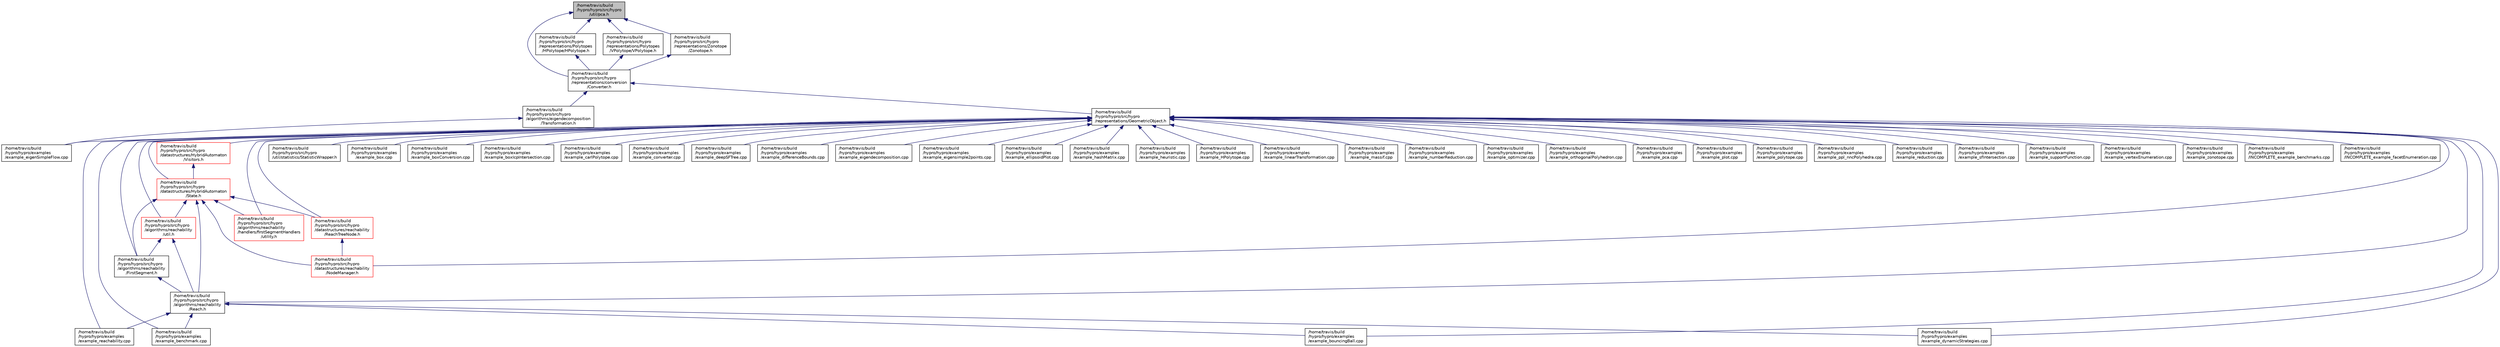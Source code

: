 digraph "/home/travis/build/hypro/hypro/src/hypro/util/pca.h"
{
  edge [fontname="Helvetica",fontsize="10",labelfontname="Helvetica",labelfontsize="10"];
  node [fontname="Helvetica",fontsize="10",shape=record];
  Node1 [label="/home/travis/build\l/hypro/hypro/src/hypro\l/util/pca.h",height=0.2,width=0.4,color="black", fillcolor="grey75", style="filled" fontcolor="black"];
  Node1 -> Node2 [dir="back",color="midnightblue",fontsize="10",style="solid",fontname="Helvetica"];
  Node2 [label="/home/travis/build\l/hypro/hypro/src/hypro\l/representations/Polytopes\l/HPolytope/HPolytope.h",height=0.2,width=0.4,color="black", fillcolor="white", style="filled",URL="$HPolytope_8h_source.html"];
  Node2 -> Node3 [dir="back",color="midnightblue",fontsize="10",style="solid",fontname="Helvetica"];
  Node3 [label="/home/travis/build\l/hypro/hypro/src/hypro\l/representations/conversion\l/Converter.h",height=0.2,width=0.4,color="black", fillcolor="white", style="filled",URL="$Converter_8h_source.html"];
  Node3 -> Node4 [dir="back",color="midnightblue",fontsize="10",style="solid",fontname="Helvetica"];
  Node4 [label="/home/travis/build\l/hypro/hypro/src/hypro\l/algorithms/eigendecomposition\l/Transformation.h",height=0.2,width=0.4,color="black", fillcolor="white", style="filled",URL="$Transformation_8h.html"];
  Node4 -> Node5 [dir="back",color="midnightblue",fontsize="10",style="solid",fontname="Helvetica"];
  Node5 [label="/home/travis/build\l/hypro/hypro/examples\l/example_eigenSimpleFlow.cpp",height=0.2,width=0.4,color="black", fillcolor="white", style="filled",URL="$example__eigenSimpleFlow_8cpp_source.html"];
  Node3 -> Node6 [dir="back",color="midnightblue",fontsize="10",style="solid",fontname="Helvetica"];
  Node6 [label="/home/travis/build\l/hypro/hypro/src/hypro\l/representations/GeometricObject.h",height=0.2,width=0.4,color="black", fillcolor="white", style="filled",URL="$GeometricObject_8h.html"];
  Node6 -> Node7 [dir="back",color="midnightblue",fontsize="10",style="solid",fontname="Helvetica"];
  Node7 [label="/home/travis/build\l/hypro/hypro/src/hypro\l/datastructures/HybridAutomaton\l/Visitors.h",height=0.2,width=0.4,color="red", fillcolor="white", style="filled",URL="$Visitors_8h_source.html"];
  Node7 -> Node8 [dir="back",color="midnightblue",fontsize="10",style="solid",fontname="Helvetica"];
  Node8 [label="/home/travis/build\l/hypro/hypro/src/hypro\l/datastructures/HybridAutomaton\l/State.h",height=0.2,width=0.4,color="red", fillcolor="white", style="filled",URL="$State_8h_source.html"];
  Node8 -> Node9 [dir="back",color="midnightblue",fontsize="10",style="solid",fontname="Helvetica"];
  Node9 [label="/home/travis/build\l/hypro/hypro/src/hypro\l/algorithms/reachability\l/handlers/firstSegmentHandlers\l/utility.h",height=0.2,width=0.4,color="red", fillcolor="white", style="filled",URL="$utility_8h_source.html"];
  Node8 -> Node10 [dir="back",color="midnightblue",fontsize="10",style="solid",fontname="Helvetica"];
  Node10 [label="/home/travis/build\l/hypro/hypro/src/hypro\l/algorithms/reachability\l/util.h",height=0.2,width=0.4,color="red", fillcolor="white", style="filled",URL="$algorithms_2reachability_2util_8h_source.html"];
  Node10 -> Node11 [dir="back",color="midnightblue",fontsize="10",style="solid",fontname="Helvetica"];
  Node11 [label="/home/travis/build\l/hypro/hypro/src/hypro\l/algorithms/reachability\l/FirstSegment.h",height=0.2,width=0.4,color="black", fillcolor="white", style="filled",URL="$FirstSegment_8h_source.html"];
  Node11 -> Node12 [dir="back",color="midnightblue",fontsize="10",style="solid",fontname="Helvetica"];
  Node12 [label="/home/travis/build\l/hypro/hypro/src/hypro\l/algorithms/reachability\l/Reach.h",height=0.2,width=0.4,color="black", fillcolor="white", style="filled",URL="$Reach_8h.html"];
  Node12 -> Node13 [dir="back",color="midnightblue",fontsize="10",style="solid",fontname="Helvetica"];
  Node13 [label="/home/travis/build\l/hypro/hypro/examples\l/example_benchmark.cpp",height=0.2,width=0.4,color="black", fillcolor="white", style="filled",URL="$example__benchmark_8cpp_source.html"];
  Node12 -> Node14 [dir="back",color="midnightblue",fontsize="10",style="solid",fontname="Helvetica"];
  Node14 [label="/home/travis/build\l/hypro/hypro/examples\l/example_bouncingBall.cpp",height=0.2,width=0.4,color="black", fillcolor="white", style="filled",URL="$example__bouncingBall_8cpp_source.html"];
  Node12 -> Node15 [dir="back",color="midnightblue",fontsize="10",style="solid",fontname="Helvetica"];
  Node15 [label="/home/travis/build\l/hypro/hypro/examples\l/example_dynamicStrategies.cpp",height=0.2,width=0.4,color="black", fillcolor="white", style="filled",URL="$example__dynamicStrategies_8cpp_source.html"];
  Node12 -> Node16 [dir="back",color="midnightblue",fontsize="10",style="solid",fontname="Helvetica"];
  Node16 [label="/home/travis/build\l/hypro/hypro/examples\l/example_reachability.cpp",height=0.2,width=0.4,color="black", fillcolor="white", style="filled",URL="$example__reachability_8cpp_source.html"];
  Node10 -> Node12 [dir="back",color="midnightblue",fontsize="10",style="solid",fontname="Helvetica"];
  Node8 -> Node17 [dir="back",color="midnightblue",fontsize="10",style="solid",fontname="Helvetica"];
  Node17 [label="/home/travis/build\l/hypro/hypro/src/hypro\l/datastructures/reachability\l/ReachTreeNode.h",height=0.2,width=0.4,color="red", fillcolor="white", style="filled",URL="$ReachTreeNode_8h_source.html"];
  Node17 -> Node18 [dir="back",color="midnightblue",fontsize="10",style="solid",fontname="Helvetica"];
  Node18 [label="/home/travis/build\l/hypro/hypro/src/hypro\l/datastructures/reachability\l/NodeManager.h",height=0.2,width=0.4,color="red", fillcolor="white", style="filled",URL="$NodeManager_8h_source.html"];
  Node8 -> Node18 [dir="back",color="midnightblue",fontsize="10",style="solid",fontname="Helvetica"];
  Node8 -> Node11 [dir="back",color="midnightblue",fontsize="10",style="solid",fontname="Helvetica"];
  Node8 -> Node12 [dir="back",color="midnightblue",fontsize="10",style="solid",fontname="Helvetica"];
  Node6 -> Node8 [dir="back",color="midnightblue",fontsize="10",style="solid",fontname="Helvetica"];
  Node6 -> Node9 [dir="back",color="midnightblue",fontsize="10",style="solid",fontname="Helvetica"];
  Node6 -> Node10 [dir="back",color="midnightblue",fontsize="10",style="solid",fontname="Helvetica"];
  Node6 -> Node17 [dir="back",color="midnightblue",fontsize="10",style="solid",fontname="Helvetica"];
  Node6 -> Node18 [dir="back",color="midnightblue",fontsize="10",style="solid",fontname="Helvetica"];
  Node6 -> Node11 [dir="back",color="midnightblue",fontsize="10",style="solid",fontname="Helvetica"];
  Node6 -> Node12 [dir="back",color="midnightblue",fontsize="10",style="solid",fontname="Helvetica"];
  Node6 -> Node19 [dir="back",color="midnightblue",fontsize="10",style="solid",fontname="Helvetica"];
  Node19 [label="/home/travis/build\l/hypro/hypro/src/hypro\l/util/statistics/StatisticWrapper.h",height=0.2,width=0.4,color="black", fillcolor="white", style="filled",URL="$StatisticWrapper_8h_source.html"];
  Node6 -> Node13 [dir="back",color="midnightblue",fontsize="10",style="solid",fontname="Helvetica"];
  Node6 -> Node14 [dir="back",color="midnightblue",fontsize="10",style="solid",fontname="Helvetica"];
  Node6 -> Node20 [dir="back",color="midnightblue",fontsize="10",style="solid",fontname="Helvetica"];
  Node20 [label="/home/travis/build\l/hypro/hypro/examples\l/example_box.cpp",height=0.2,width=0.4,color="black", fillcolor="white", style="filled",URL="$example__box_8cpp_source.html"];
  Node6 -> Node21 [dir="back",color="midnightblue",fontsize="10",style="solid",fontname="Helvetica"];
  Node21 [label="/home/travis/build\l/hypro/hypro/examples\l/example_boxConversion.cpp",height=0.2,width=0.4,color="black", fillcolor="white", style="filled",URL="$example__boxConversion_8cpp_source.html"];
  Node6 -> Node22 [dir="back",color="midnightblue",fontsize="10",style="solid",fontname="Helvetica"];
  Node22 [label="/home/travis/build\l/hypro/hypro/examples\l/example_boxIcpIntersection.cpp",height=0.2,width=0.4,color="black", fillcolor="white", style="filled",URL="$example__boxIcpIntersection_8cpp_source.html"];
  Node6 -> Node23 [dir="back",color="midnightblue",fontsize="10",style="solid",fontname="Helvetica"];
  Node23 [label="/home/travis/build\l/hypro/hypro/examples\l/example_carlPolytope.cpp",height=0.2,width=0.4,color="black", fillcolor="white", style="filled",URL="$example__carlPolytope_8cpp_source.html"];
  Node6 -> Node24 [dir="back",color="midnightblue",fontsize="10",style="solid",fontname="Helvetica"];
  Node24 [label="/home/travis/build\l/hypro/hypro/examples\l/example_converter.cpp",height=0.2,width=0.4,color="black", fillcolor="white", style="filled",URL="$example__converter_8cpp_source.html"];
  Node6 -> Node25 [dir="back",color="midnightblue",fontsize="10",style="solid",fontname="Helvetica"];
  Node25 [label="/home/travis/build\l/hypro/hypro/examples\l/example_deepSFTree.cpp",height=0.2,width=0.4,color="black", fillcolor="white", style="filled",URL="$example__deepSFTree_8cpp_source.html"];
  Node6 -> Node26 [dir="back",color="midnightblue",fontsize="10",style="solid",fontname="Helvetica"];
  Node26 [label="/home/travis/build\l/hypro/hypro/examples\l/example_differenceBounds.cpp",height=0.2,width=0.4,color="black", fillcolor="white", style="filled",URL="$example__differenceBounds_8cpp_source.html"];
  Node6 -> Node15 [dir="back",color="midnightblue",fontsize="10",style="solid",fontname="Helvetica"];
  Node6 -> Node27 [dir="back",color="midnightblue",fontsize="10",style="solid",fontname="Helvetica"];
  Node27 [label="/home/travis/build\l/hypro/hypro/examples\l/example_eigendecomposition.cpp",height=0.2,width=0.4,color="black", fillcolor="white", style="filled",URL="$example__eigendecomposition_8cpp_source.html"];
  Node6 -> Node28 [dir="back",color="midnightblue",fontsize="10",style="solid",fontname="Helvetica"];
  Node28 [label="/home/travis/build\l/hypro/hypro/examples\l/example_eigensimple2points.cpp",height=0.2,width=0.4,color="black", fillcolor="white", style="filled",URL="$example__eigensimple2points_8cpp_source.html"];
  Node6 -> Node5 [dir="back",color="midnightblue",fontsize="10",style="solid",fontname="Helvetica"];
  Node6 -> Node29 [dir="back",color="midnightblue",fontsize="10",style="solid",fontname="Helvetica"];
  Node29 [label="/home/travis/build\l/hypro/hypro/examples\l/example_ellipsoidPlot.cpp",height=0.2,width=0.4,color="black", fillcolor="white", style="filled",URL="$example__ellipsoidPlot_8cpp_source.html"];
  Node6 -> Node30 [dir="back",color="midnightblue",fontsize="10",style="solid",fontname="Helvetica"];
  Node30 [label="/home/travis/build\l/hypro/hypro/examples\l/example_hashMatrix.cpp",height=0.2,width=0.4,color="black", fillcolor="white", style="filled",URL="$example__hashMatrix_8cpp_source.html"];
  Node6 -> Node31 [dir="back",color="midnightblue",fontsize="10",style="solid",fontname="Helvetica"];
  Node31 [label="/home/travis/build\l/hypro/hypro/examples\l/example_heuristic.cpp",height=0.2,width=0.4,color="black", fillcolor="white", style="filled",URL="$example__heuristic_8cpp_source.html"];
  Node6 -> Node32 [dir="back",color="midnightblue",fontsize="10",style="solid",fontname="Helvetica"];
  Node32 [label="/home/travis/build\l/hypro/hypro/examples\l/example_HPolytope.cpp",height=0.2,width=0.4,color="black", fillcolor="white", style="filled",URL="$example__HPolytope_8cpp_source.html"];
  Node6 -> Node33 [dir="back",color="midnightblue",fontsize="10",style="solid",fontname="Helvetica"];
  Node33 [label="/home/travis/build\l/hypro/hypro/examples\l/example_linearTransformation.cpp",height=0.2,width=0.4,color="black", fillcolor="white", style="filled",URL="$example__linearTransformation_8cpp_source.html"];
  Node6 -> Node34 [dir="back",color="midnightblue",fontsize="10",style="solid",fontname="Helvetica"];
  Node34 [label="/home/travis/build\l/hypro/hypro/examples\l/example_massif.cpp",height=0.2,width=0.4,color="black", fillcolor="white", style="filled",URL="$example__massif_8cpp_source.html"];
  Node6 -> Node35 [dir="back",color="midnightblue",fontsize="10",style="solid",fontname="Helvetica"];
  Node35 [label="/home/travis/build\l/hypro/hypro/examples\l/example_numberReduction.cpp",height=0.2,width=0.4,color="black", fillcolor="white", style="filled",URL="$example__numberReduction_8cpp_source.html"];
  Node6 -> Node36 [dir="back",color="midnightblue",fontsize="10",style="solid",fontname="Helvetica"];
  Node36 [label="/home/travis/build\l/hypro/hypro/examples\l/example_optimizer.cpp",height=0.2,width=0.4,color="black", fillcolor="white", style="filled",URL="$example__optimizer_8cpp_source.html"];
  Node6 -> Node37 [dir="back",color="midnightblue",fontsize="10",style="solid",fontname="Helvetica"];
  Node37 [label="/home/travis/build\l/hypro/hypro/examples\l/example_orthogonalPolyhedron.cpp",height=0.2,width=0.4,color="black", fillcolor="white", style="filled",URL="$example__orthogonalPolyhedron_8cpp_source.html"];
  Node6 -> Node38 [dir="back",color="midnightblue",fontsize="10",style="solid",fontname="Helvetica"];
  Node38 [label="/home/travis/build\l/hypro/hypro/examples\l/example_pca.cpp",height=0.2,width=0.4,color="black", fillcolor="white", style="filled",URL="$example__pca_8cpp_source.html"];
  Node6 -> Node39 [dir="back",color="midnightblue",fontsize="10",style="solid",fontname="Helvetica"];
  Node39 [label="/home/travis/build\l/hypro/hypro/examples\l/example_plot.cpp",height=0.2,width=0.4,color="black", fillcolor="white", style="filled",URL="$example__plot_8cpp.html"];
  Node6 -> Node40 [dir="back",color="midnightblue",fontsize="10",style="solid",fontname="Helvetica"];
  Node40 [label="/home/travis/build\l/hypro/hypro/examples\l/example_polytope.cpp",height=0.2,width=0.4,color="black", fillcolor="white", style="filled",URL="$example__polytope_8cpp_source.html"];
  Node6 -> Node41 [dir="back",color="midnightblue",fontsize="10",style="solid",fontname="Helvetica"];
  Node41 [label="/home/travis/build\l/hypro/hypro/examples\l/example_ppl_nncPolyhedra.cpp",height=0.2,width=0.4,color="black", fillcolor="white", style="filled",URL="$example__ppl__nncPolyhedra_8cpp.html"];
  Node6 -> Node16 [dir="back",color="midnightblue",fontsize="10",style="solid",fontname="Helvetica"];
  Node6 -> Node42 [dir="back",color="midnightblue",fontsize="10",style="solid",fontname="Helvetica"];
  Node42 [label="/home/travis/build\l/hypro/hypro/examples\l/example_reduction.cpp",height=0.2,width=0.4,color="black", fillcolor="white", style="filled",URL="$example__reduction_8cpp_source.html"];
  Node6 -> Node43 [dir="back",color="midnightblue",fontsize="10",style="solid",fontname="Helvetica"];
  Node43 [label="/home/travis/build\l/hypro/hypro/examples\l/example_sfIntersection.cpp",height=0.2,width=0.4,color="black", fillcolor="white", style="filled",URL="$example__sfIntersection_8cpp_source.html"];
  Node6 -> Node44 [dir="back",color="midnightblue",fontsize="10",style="solid",fontname="Helvetica"];
  Node44 [label="/home/travis/build\l/hypro/hypro/examples\l/example_supportFunction.cpp",height=0.2,width=0.4,color="black", fillcolor="white", style="filled",URL="$example__supportFunction_8cpp_source.html"];
  Node6 -> Node45 [dir="back",color="midnightblue",fontsize="10",style="solid",fontname="Helvetica"];
  Node45 [label="/home/travis/build\l/hypro/hypro/examples\l/example_vertexEnumeration.cpp",height=0.2,width=0.4,color="black", fillcolor="white", style="filled",URL="$example__vertexEnumeration_8cpp_source.html"];
  Node6 -> Node46 [dir="back",color="midnightblue",fontsize="10",style="solid",fontname="Helvetica"];
  Node46 [label="/home/travis/build\l/hypro/hypro/examples\l/example_zonotope.cpp",height=0.2,width=0.4,color="black", fillcolor="white", style="filled",URL="$example__zonotope_8cpp_source.html"];
  Node6 -> Node47 [dir="back",color="midnightblue",fontsize="10",style="solid",fontname="Helvetica"];
  Node47 [label="/home/travis/build\l/hypro/hypro/examples\l/INCOMPLETE_example_benchmarks.cpp",height=0.2,width=0.4,color="black", fillcolor="white", style="filled",URL="$INCOMPLETE__example__benchmarks_8cpp_source.html"];
  Node6 -> Node48 [dir="back",color="midnightblue",fontsize="10",style="solid",fontname="Helvetica"];
  Node48 [label="/home/travis/build\l/hypro/hypro/examples\l/INCOMPLETE_example_facetEnumeration.cpp",height=0.2,width=0.4,color="black", fillcolor="white", style="filled",URL="$INCOMPLETE__example__facetEnumeration_8cpp_source.html"];
  Node1 -> Node49 [dir="back",color="midnightblue",fontsize="10",style="solid",fontname="Helvetica"];
  Node49 [label="/home/travis/build\l/hypro/hypro/src/hypro\l/representations/Polytopes\l/VPolytope/VPolytope.h",height=0.2,width=0.4,color="black", fillcolor="white", style="filled",URL="$VPolytope_8h_source.html"];
  Node49 -> Node3 [dir="back",color="midnightblue",fontsize="10",style="solid",fontname="Helvetica"];
  Node1 -> Node50 [dir="back",color="midnightblue",fontsize="10",style="solid",fontname="Helvetica"];
  Node50 [label="/home/travis/build\l/hypro/hypro/src/hypro\l/representations/Zonotope\l/Zonotope.h",height=0.2,width=0.4,color="black", fillcolor="white", style="filled",URL="$Zonotope_8h_source.html"];
  Node50 -> Node3 [dir="back",color="midnightblue",fontsize="10",style="solid",fontname="Helvetica"];
  Node1 -> Node3 [dir="back",color="midnightblue",fontsize="10",style="solid",fontname="Helvetica"];
}
